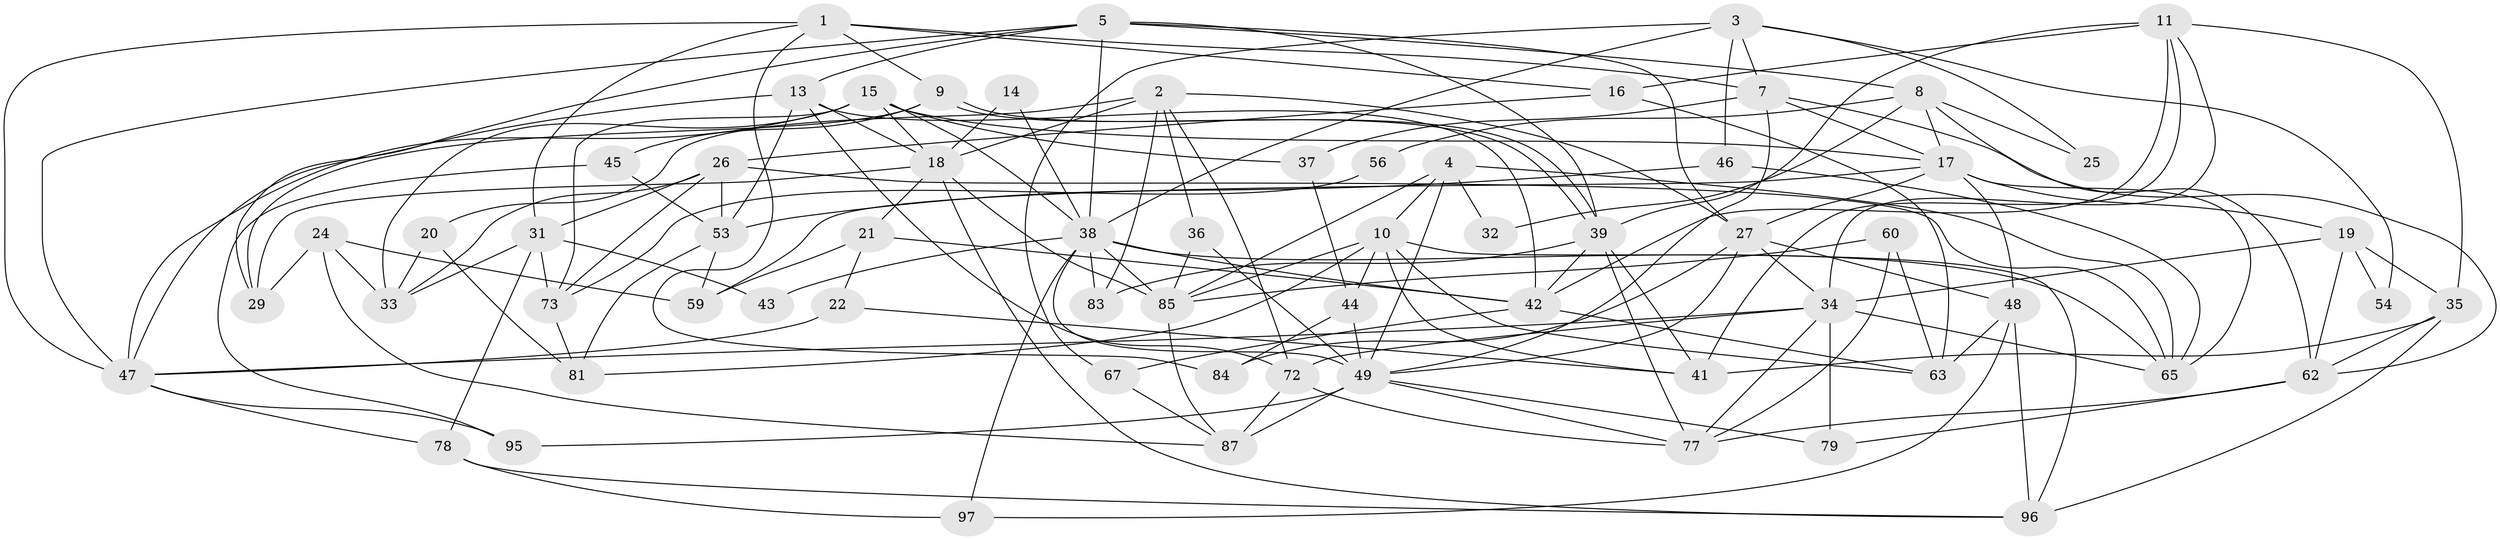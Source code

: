 // original degree distribution, {3: 0.3142857142857143, 5: 0.18095238095238095, 4: 0.3142857142857143, 2: 0.0761904761904762, 7: 0.0380952380952381, 6: 0.06666666666666667, 8: 0.009523809523809525}
// Generated by graph-tools (version 1.1) at 2025/11/02/27/25 16:11:20]
// undirected, 65 vertices, 162 edges
graph export_dot {
graph [start="1"]
  node [color=gray90,style=filled];
  1 [super="+12"];
  2 [super="+6"];
  3 [super="+93"];
  4 [super="+103"];
  5 [super="+28"];
  7 [super="+99"];
  8 [super="+51"];
  9;
  10 [super="+52"];
  11 [super="+23"];
  13 [super="+55"];
  14;
  15 [super="+57"];
  16;
  17 [super="+105"];
  18 [super="+80"];
  19;
  20;
  21;
  22;
  24 [super="+69"];
  25;
  26 [super="+88"];
  27 [super="+76"];
  29 [super="+30"];
  31 [super="+58"];
  32;
  33 [super="+89"];
  34 [super="+66"];
  35 [super="+104"];
  36;
  37 [super="+70"];
  38 [super="+75"];
  39 [super="+40"];
  41 [super="+64"];
  42 [super="+90"];
  43;
  44 [super="+50"];
  45;
  46;
  47 [super="+68"];
  48 [super="+61"];
  49 [super="+102"];
  53 [super="+98"];
  54;
  56;
  59;
  60;
  62 [super="+71"];
  63;
  65 [super="+100"];
  67;
  72 [super="+74"];
  73 [super="+92"];
  77 [super="+82"];
  78;
  79;
  81 [super="+86"];
  83;
  84;
  85 [super="+94"];
  87 [super="+91"];
  95;
  96 [super="+101"];
  97;
  1 -- 84;
  1 -- 16;
  1 -- 9;
  1 -- 31;
  1 -- 47;
  1 -- 7;
  2 -- 18;
  2 -- 72;
  2 -- 83;
  2 -- 36;
  2 -- 20;
  2 -- 27;
  3 -- 46;
  3 -- 25;
  3 -- 54;
  3 -- 67;
  3 -- 38;
  3 -- 7;
  4 -- 65;
  4 -- 32;
  4 -- 49;
  4 -- 85;
  4 -- 10;
  5 -- 13;
  5 -- 38;
  5 -- 39;
  5 -- 27;
  5 -- 8;
  5 -- 29;
  5 -- 47;
  7 -- 17;
  7 -- 49;
  7 -- 62;
  7 -- 37;
  8 -- 62;
  8 -- 32;
  8 -- 56;
  8 -- 17;
  8 -- 25;
  9 -- 39;
  9 -- 39;
  9 -- 29;
  9 -- 45;
  10 -- 63;
  10 -- 44;
  10 -- 96;
  10 -- 81;
  10 -- 41;
  10 -- 85;
  11 -- 39;
  11 -- 42;
  11 -- 34;
  11 -- 16;
  11 -- 41;
  11 -- 35;
  13 -- 18;
  13 -- 53;
  13 -- 42;
  13 -- 72;
  13 -- 47;
  14 -- 18;
  14 -- 38;
  15 -- 33 [weight=2];
  15 -- 37;
  15 -- 17;
  15 -- 18;
  15 -- 47;
  15 -- 38;
  15 -- 73;
  16 -- 63;
  16 -- 26;
  17 -- 19;
  17 -- 48 [weight=2];
  17 -- 65;
  17 -- 27;
  17 -- 59;
  18 -- 21;
  18 -- 85;
  18 -- 96;
  18 -- 29;
  19 -- 35;
  19 -- 34;
  19 -- 54;
  19 -- 62;
  20 -- 81;
  20 -- 33;
  21 -- 22;
  21 -- 59;
  21 -- 42;
  22 -- 41;
  22 -- 47;
  24 -- 33 [weight=2];
  24 -- 59;
  24 -- 29;
  24 -- 87;
  26 -- 53 [weight=2];
  26 -- 73;
  26 -- 65;
  26 -- 33;
  26 -- 31;
  27 -- 48;
  27 -- 84;
  27 -- 49;
  27 -- 34;
  31 -- 78;
  31 -- 43;
  31 -- 33;
  31 -- 73;
  34 -- 65;
  34 -- 72;
  34 -- 79;
  34 -- 77 [weight=2];
  34 -- 47;
  35 -- 41;
  35 -- 62;
  35 -- 96;
  36 -- 85;
  36 -- 49;
  37 -- 44;
  38 -- 83;
  38 -- 43;
  38 -- 97;
  38 -- 65;
  38 -- 49;
  38 -- 85;
  38 -- 42;
  39 -- 42;
  39 -- 83;
  39 -- 41;
  39 -- 77 [weight=2];
  42 -- 67;
  42 -- 63;
  44 -- 49 [weight=2];
  44 -- 84;
  45 -- 95;
  45 -- 53;
  46 -- 65;
  46 -- 53;
  47 -- 95;
  47 -- 78;
  48 -- 63;
  48 -- 96;
  48 -- 97;
  49 -- 79;
  49 -- 95;
  49 -- 77;
  49 -- 87;
  53 -- 81;
  53 -- 59;
  56 -- 73;
  60 -- 77;
  60 -- 85;
  60 -- 63;
  62 -- 77;
  62 -- 79;
  67 -- 87;
  72 -- 77;
  72 -- 87 [weight=2];
  73 -- 81;
  78 -- 97;
  78 -- 96;
  85 -- 87;
}

